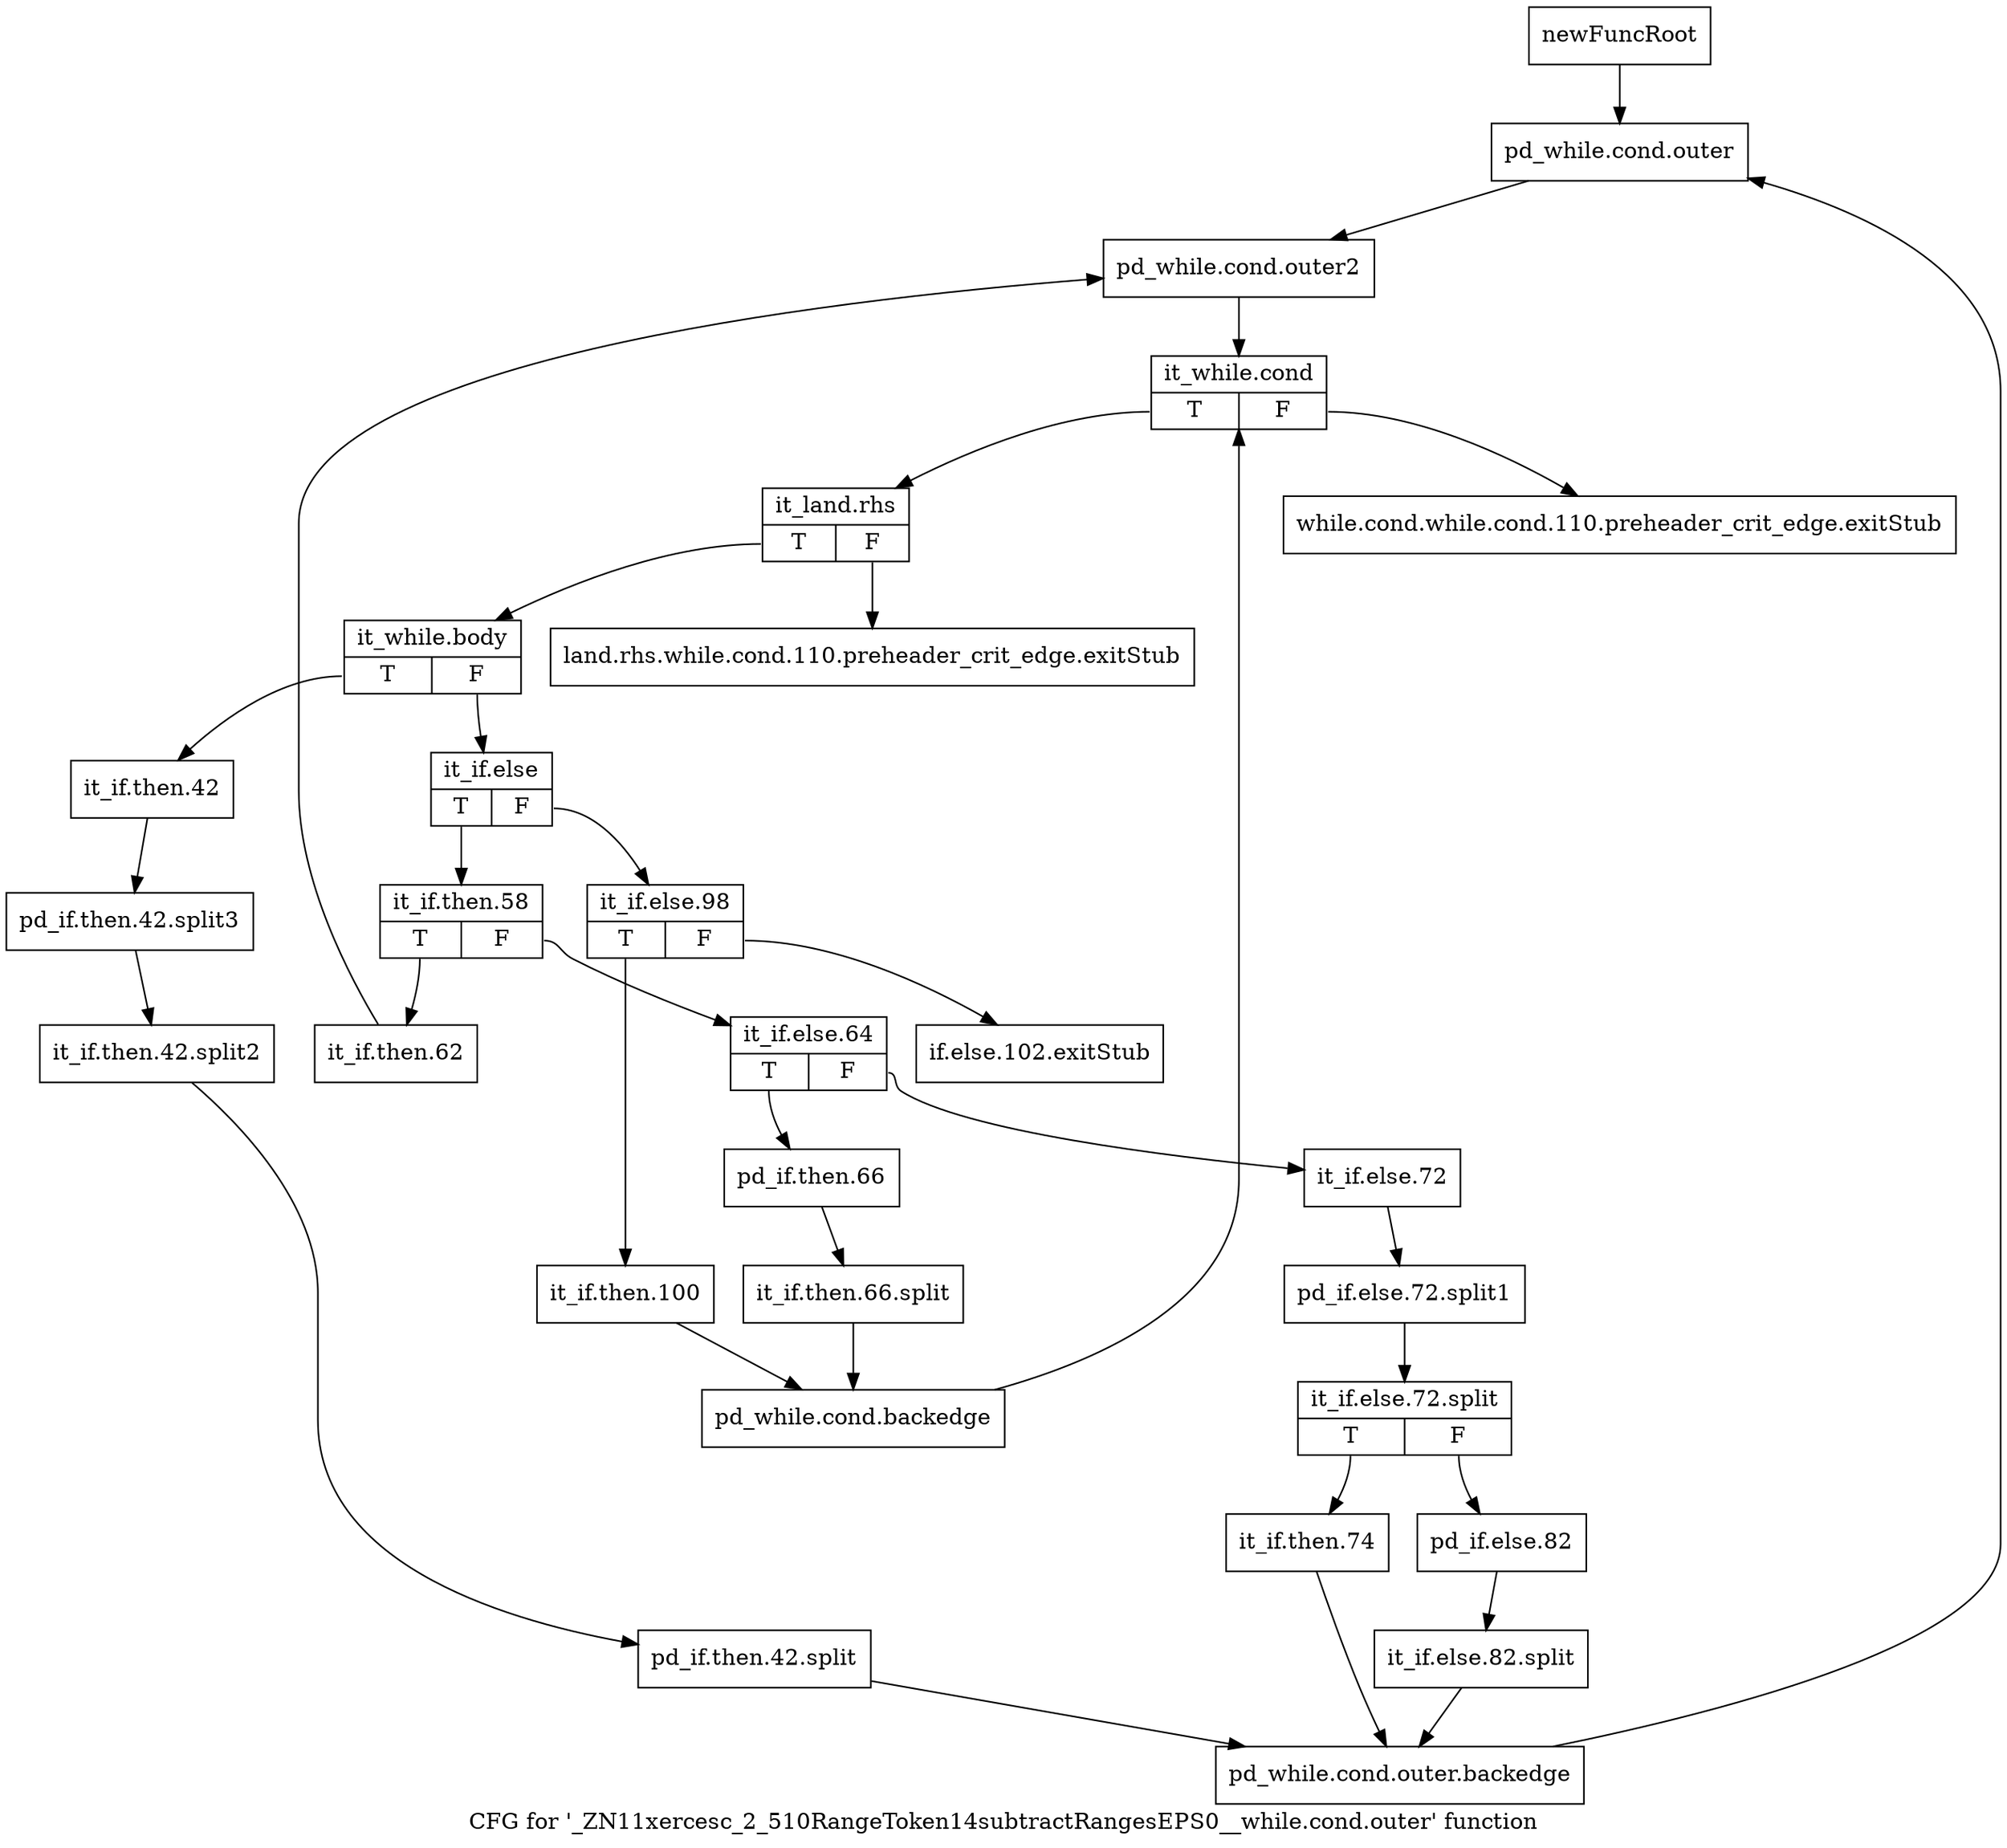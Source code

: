 digraph "CFG for '_ZN11xercesc_2_510RangeToken14subtractRangesEPS0__while.cond.outer' function" {
	label="CFG for '_ZN11xercesc_2_510RangeToken14subtractRangesEPS0__while.cond.outer' function";

	Node0x9931e70 [shape=record,label="{newFuncRoot}"];
	Node0x9931e70 -> Node0x99324f0;
	Node0x9931ec0 [shape=record,label="{while.cond.while.cond.110.preheader_crit_edge.exitStub}"];
	Node0x9932450 [shape=record,label="{land.rhs.while.cond.110.preheader_crit_edge.exitStub}"];
	Node0x99324a0 [shape=record,label="{if.else.102.exitStub}"];
	Node0x99324f0 [shape=record,label="{pd_while.cond.outer}"];
	Node0x99324f0 -> Node0x9932540;
	Node0x9932540 [shape=record,label="{pd_while.cond.outer2}"];
	Node0x9932540 -> Node0x9932590;
	Node0x9932590 [shape=record,label="{it_while.cond|{<s0>T|<s1>F}}"];
	Node0x9932590:s0 -> Node0x99325e0;
	Node0x9932590:s1 -> Node0x9931ec0;
	Node0x99325e0 [shape=record,label="{it_land.rhs|{<s0>T|<s1>F}}"];
	Node0x99325e0:s0 -> Node0x9932630;
	Node0x99325e0:s1 -> Node0x9932450;
	Node0x9932630 [shape=record,label="{it_while.body|{<s0>T|<s1>F}}"];
	Node0x9932630:s0 -> Node0x99329f0;
	Node0x9932630:s1 -> Node0x9932680;
	Node0x9932680 [shape=record,label="{it_if.else|{<s0>T|<s1>F}}"];
	Node0x9932680:s0 -> Node0x9932770;
	Node0x9932680:s1 -> Node0x99326d0;
	Node0x99326d0 [shape=record,label="{it_if.else.98|{<s0>T|<s1>F}}"];
	Node0x99326d0:s0 -> Node0x9932720;
	Node0x99326d0:s1 -> Node0x99324a0;
	Node0x9932720 [shape=record,label="{it_if.then.100}"];
	Node0x9932720 -> Node0x9932950;
	Node0x9932770 [shape=record,label="{it_if.then.58|{<s0>T|<s1>F}}"];
	Node0x9932770:s0 -> Node0x99329a0;
	Node0x9932770:s1 -> Node0x99327c0;
	Node0x99327c0 [shape=record,label="{it_if.else.64|{<s0>T|<s1>F}}"];
	Node0x99327c0:s0 -> Node0x9932900;
	Node0x99327c0:s1 -> Node0x9932810;
	Node0x9932810 [shape=record,label="{it_if.else.72}"];
	Node0x9932810 -> Node0xce830a0;
	Node0xce830a0 [shape=record,label="{pd_if.else.72.split1}"];
	Node0xce830a0 -> Node0xce83190;
	Node0xce83190 [shape=record,label="{it_if.else.72.split|{<s0>T|<s1>F}}"];
	Node0xce83190:s0 -> Node0x99328b0;
	Node0xce83190:s1 -> Node0x9932860;
	Node0x9932860 [shape=record,label="{pd_if.else.82}"];
	Node0x9932860 -> Node0xce83050;
	Node0xce83050 [shape=record,label="{it_if.else.82.split}"];
	Node0xce83050 -> Node0x9932a40;
	Node0x99328b0 [shape=record,label="{it_if.then.74}"];
	Node0x99328b0 -> Node0x9932a40;
	Node0x9932900 [shape=record,label="{pd_if.then.66}"];
	Node0x9932900 -> Node0xce82f60;
	Node0xce82f60 [shape=record,label="{it_if.then.66.split}"];
	Node0xce82f60 -> Node0x9932950;
	Node0x9932950 [shape=record,label="{pd_while.cond.backedge}"];
	Node0x9932950 -> Node0x9932590;
	Node0x99329a0 [shape=record,label="{it_if.then.62}"];
	Node0x99329a0 -> Node0x9932540;
	Node0x99329f0 [shape=record,label="{it_if.then.42}"];
	Node0x99329f0 -> Node0xce831e0;
	Node0xce831e0 [shape=record,label="{pd_if.then.42.split3}"];
	Node0xce831e0 -> Node0xce83000;
	Node0xce83000 [shape=record,label="{it_if.then.42.split2}"];
	Node0xce83000 -> Node0xce830f0;
	Node0xce830f0 [shape=record,label="{pd_if.then.42.split}"];
	Node0xce830f0 -> Node0x9932a40;
	Node0x9932a40 [shape=record,label="{pd_while.cond.outer.backedge}"];
	Node0x9932a40 -> Node0x99324f0;
}
